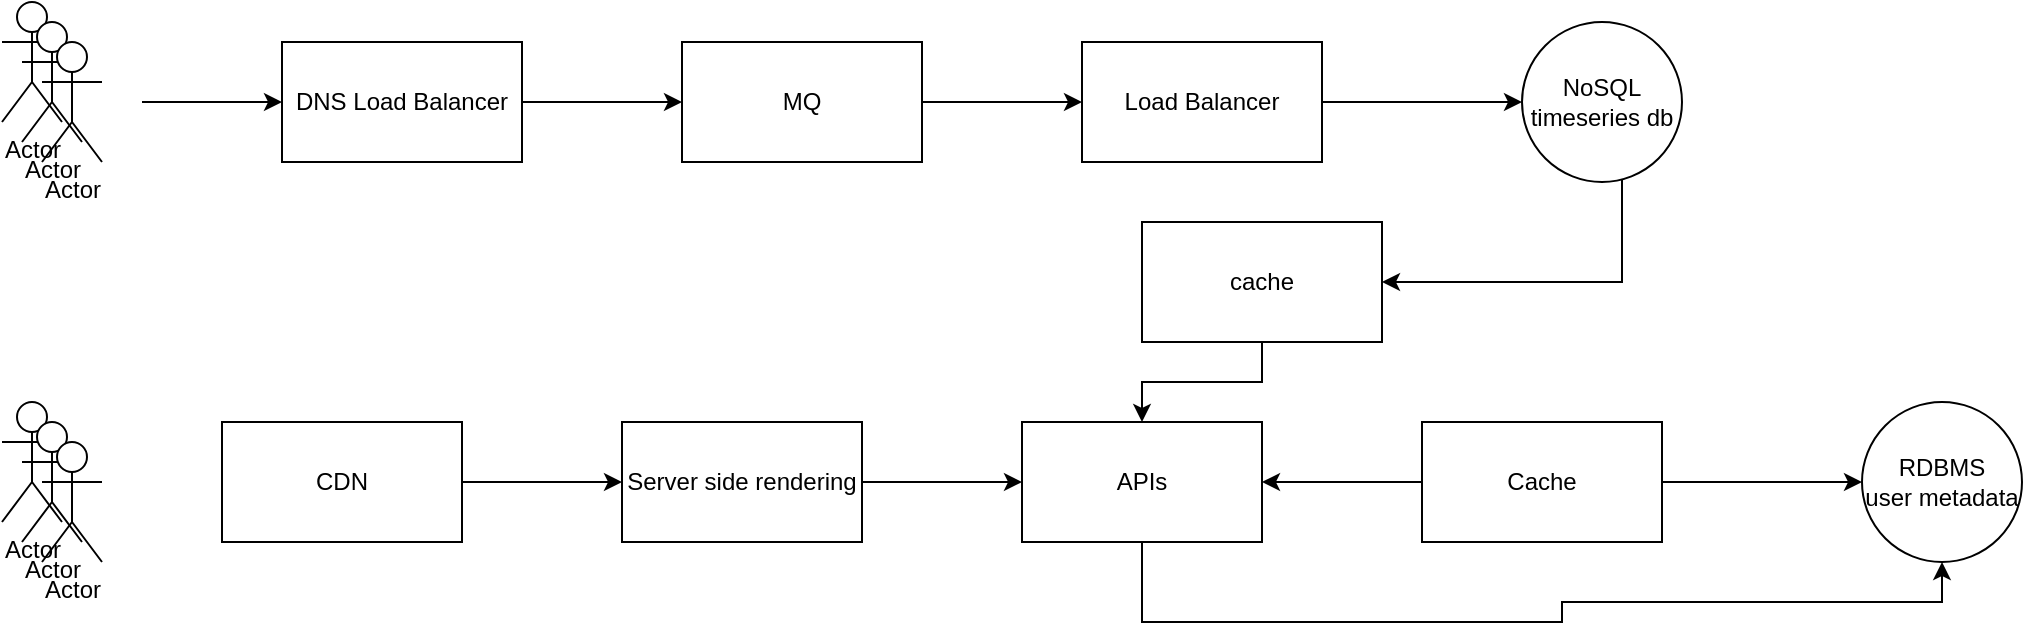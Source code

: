 <mxfile version="21.1.1" type="github">
  <diagram id="Ht1M8jgEwFfnCIfOTk4-" name="Page-1">
    <mxGraphModel dx="1709" dy="911" grid="1" gridSize="10" guides="1" tooltips="1" connect="1" arrows="1" fold="1" page="1" pageScale="1" pageWidth="1169" pageHeight="827" math="0" shadow="0">
      <root>
        <mxCell id="0" />
        <mxCell id="1" parent="0" />
        <mxCell id="U1RUZYQq1lHfVOVuxAtu-1" value="Actor" style="shape=umlActor;verticalLabelPosition=bottom;verticalAlign=top;html=1;outlineConnect=0;" vertex="1" parent="1">
          <mxGeometry x="180" y="190" width="30" height="60" as="geometry" />
        </mxCell>
        <mxCell id="U1RUZYQq1lHfVOVuxAtu-2" value="Actor" style="shape=umlActor;verticalLabelPosition=bottom;verticalAlign=top;html=1;outlineConnect=0;" vertex="1" parent="1">
          <mxGeometry x="190" y="200" width="30" height="60" as="geometry" />
        </mxCell>
        <mxCell id="U1RUZYQq1lHfVOVuxAtu-3" value="Actor" style="shape=umlActor;verticalLabelPosition=bottom;verticalAlign=top;html=1;outlineConnect=0;" vertex="1" parent="1">
          <mxGeometry x="200" y="210" width="30" height="60" as="geometry" />
        </mxCell>
        <mxCell id="U1RUZYQq1lHfVOVuxAtu-4" value="" style="endArrow=classic;html=1;rounded=0;" edge="1" parent="1">
          <mxGeometry width="50" height="50" relative="1" as="geometry">
            <mxPoint x="250" y="240" as="sourcePoint" />
            <mxPoint x="320" y="240" as="targetPoint" />
          </mxGeometry>
        </mxCell>
        <mxCell id="U1RUZYQq1lHfVOVuxAtu-7" value="" style="edgeStyle=orthogonalEdgeStyle;rounded=0;orthogonalLoop=1;jettySize=auto;html=1;" edge="1" parent="1" source="U1RUZYQq1lHfVOVuxAtu-5" target="U1RUZYQq1lHfVOVuxAtu-6">
          <mxGeometry relative="1" as="geometry" />
        </mxCell>
        <mxCell id="U1RUZYQq1lHfVOVuxAtu-5" value="DNS Load Balancer" style="rounded=0;whiteSpace=wrap;html=1;" vertex="1" parent="1">
          <mxGeometry x="320" y="210" width="120" height="60" as="geometry" />
        </mxCell>
        <mxCell id="U1RUZYQq1lHfVOVuxAtu-9" value="" style="edgeStyle=orthogonalEdgeStyle;rounded=0;orthogonalLoop=1;jettySize=auto;html=1;" edge="1" parent="1" source="U1RUZYQq1lHfVOVuxAtu-6" target="U1RUZYQq1lHfVOVuxAtu-8">
          <mxGeometry relative="1" as="geometry" />
        </mxCell>
        <mxCell id="U1RUZYQq1lHfVOVuxAtu-6" value="MQ" style="whiteSpace=wrap;html=1;rounded=0;" vertex="1" parent="1">
          <mxGeometry x="520" y="210" width="120" height="60" as="geometry" />
        </mxCell>
        <mxCell id="U1RUZYQq1lHfVOVuxAtu-11" value="" style="edgeStyle=orthogonalEdgeStyle;rounded=0;orthogonalLoop=1;jettySize=auto;html=1;" edge="1" parent="1" source="U1RUZYQq1lHfVOVuxAtu-8" target="U1RUZYQq1lHfVOVuxAtu-10">
          <mxGeometry relative="1" as="geometry" />
        </mxCell>
        <mxCell id="U1RUZYQq1lHfVOVuxAtu-8" value="Load Balancer" style="whiteSpace=wrap;html=1;rounded=0;" vertex="1" parent="1">
          <mxGeometry x="720" y="210" width="120" height="60" as="geometry" />
        </mxCell>
        <mxCell id="U1RUZYQq1lHfVOVuxAtu-31" value="" style="edgeStyle=orthogonalEdgeStyle;rounded=0;orthogonalLoop=1;jettySize=auto;html=1;" edge="1" parent="1" source="U1RUZYQq1lHfVOVuxAtu-10" target="U1RUZYQq1lHfVOVuxAtu-30">
          <mxGeometry relative="1" as="geometry">
            <Array as="points">
              <mxPoint x="990" y="330" />
            </Array>
          </mxGeometry>
        </mxCell>
        <mxCell id="U1RUZYQq1lHfVOVuxAtu-10" value="NoSQL&lt;br&gt;timeseries db" style="ellipse;whiteSpace=wrap;html=1;rounded=0;" vertex="1" parent="1">
          <mxGeometry x="940" y="200" width="80" height="80" as="geometry" />
        </mxCell>
        <mxCell id="U1RUZYQq1lHfVOVuxAtu-12" value="Actor" style="shape=umlActor;verticalLabelPosition=bottom;verticalAlign=top;html=1;outlineConnect=0;" vertex="1" parent="1">
          <mxGeometry x="180" y="390" width="30" height="60" as="geometry" />
        </mxCell>
        <mxCell id="U1RUZYQq1lHfVOVuxAtu-13" value="Actor" style="shape=umlActor;verticalLabelPosition=bottom;verticalAlign=top;html=1;outlineConnect=0;" vertex="1" parent="1">
          <mxGeometry x="190" y="400" width="30" height="60" as="geometry" />
        </mxCell>
        <mxCell id="U1RUZYQq1lHfVOVuxAtu-14" value="Actor" style="shape=umlActor;verticalLabelPosition=bottom;verticalAlign=top;html=1;outlineConnect=0;" vertex="1" parent="1">
          <mxGeometry x="200" y="410" width="30" height="60" as="geometry" />
        </mxCell>
        <mxCell id="U1RUZYQq1lHfVOVuxAtu-23" value="" style="edgeStyle=orthogonalEdgeStyle;rounded=0;orthogonalLoop=1;jettySize=auto;html=1;" edge="1" parent="1" source="U1RUZYQq1lHfVOVuxAtu-21" target="U1RUZYQq1lHfVOVuxAtu-22">
          <mxGeometry relative="1" as="geometry" />
        </mxCell>
        <mxCell id="U1RUZYQq1lHfVOVuxAtu-21" value="CDN" style="rounded=0;whiteSpace=wrap;html=1;" vertex="1" parent="1">
          <mxGeometry x="290" y="400" width="120" height="60" as="geometry" />
        </mxCell>
        <mxCell id="U1RUZYQq1lHfVOVuxAtu-25" value="" style="edgeStyle=orthogonalEdgeStyle;rounded=0;orthogonalLoop=1;jettySize=auto;html=1;" edge="1" parent="1" source="U1RUZYQq1lHfVOVuxAtu-22" target="U1RUZYQq1lHfVOVuxAtu-24">
          <mxGeometry relative="1" as="geometry" />
        </mxCell>
        <mxCell id="U1RUZYQq1lHfVOVuxAtu-22" value="Server side rendering" style="whiteSpace=wrap;html=1;rounded=0;" vertex="1" parent="1">
          <mxGeometry x="490" y="400" width="120" height="60" as="geometry" />
        </mxCell>
        <mxCell id="U1RUZYQq1lHfVOVuxAtu-34" style="edgeStyle=orthogonalEdgeStyle;rounded=0;orthogonalLoop=1;jettySize=auto;html=1;entryX=0.5;entryY=1;entryDx=0;entryDy=0;" edge="1" parent="1" source="U1RUZYQq1lHfVOVuxAtu-24" target="U1RUZYQq1lHfVOVuxAtu-28">
          <mxGeometry relative="1" as="geometry">
            <Array as="points">
              <mxPoint x="750" y="500" />
              <mxPoint x="960" y="500" />
              <mxPoint x="960" y="490" />
              <mxPoint x="1150" y="490" />
            </Array>
          </mxGeometry>
        </mxCell>
        <mxCell id="U1RUZYQq1lHfVOVuxAtu-24" value="APIs" style="whiteSpace=wrap;html=1;rounded=0;" vertex="1" parent="1">
          <mxGeometry x="690" y="400" width="120" height="60" as="geometry" />
        </mxCell>
        <mxCell id="U1RUZYQq1lHfVOVuxAtu-29" value="" style="edgeStyle=orthogonalEdgeStyle;rounded=0;orthogonalLoop=1;jettySize=auto;html=1;" edge="1" parent="1" source="U1RUZYQq1lHfVOVuxAtu-26" target="U1RUZYQq1lHfVOVuxAtu-28">
          <mxGeometry relative="1" as="geometry" />
        </mxCell>
        <mxCell id="U1RUZYQq1lHfVOVuxAtu-35" style="edgeStyle=orthogonalEdgeStyle;rounded=0;orthogonalLoop=1;jettySize=auto;html=1;entryX=1;entryY=0.5;entryDx=0;entryDy=0;" edge="1" parent="1" source="U1RUZYQq1lHfVOVuxAtu-26" target="U1RUZYQq1lHfVOVuxAtu-24">
          <mxGeometry relative="1" as="geometry" />
        </mxCell>
        <mxCell id="U1RUZYQq1lHfVOVuxAtu-26" value="Cache" style="whiteSpace=wrap;html=1;rounded=0;" vertex="1" parent="1">
          <mxGeometry x="890" y="400" width="120" height="60" as="geometry" />
        </mxCell>
        <mxCell id="U1RUZYQq1lHfVOVuxAtu-28" value="RDBMS&lt;br&gt;user metadata" style="ellipse;whiteSpace=wrap;html=1;rounded=0;" vertex="1" parent="1">
          <mxGeometry x="1110" y="390" width="80" height="80" as="geometry" />
        </mxCell>
        <mxCell id="U1RUZYQq1lHfVOVuxAtu-32" value="" style="edgeStyle=orthogonalEdgeStyle;rounded=0;orthogonalLoop=1;jettySize=auto;html=1;" edge="1" parent="1" source="U1RUZYQq1lHfVOVuxAtu-30" target="U1RUZYQq1lHfVOVuxAtu-24">
          <mxGeometry relative="1" as="geometry" />
        </mxCell>
        <mxCell id="U1RUZYQq1lHfVOVuxAtu-30" value="cache" style="whiteSpace=wrap;html=1;rounded=0;" vertex="1" parent="1">
          <mxGeometry x="750" y="300" width="120" height="60" as="geometry" />
        </mxCell>
      </root>
    </mxGraphModel>
  </diagram>
</mxfile>
